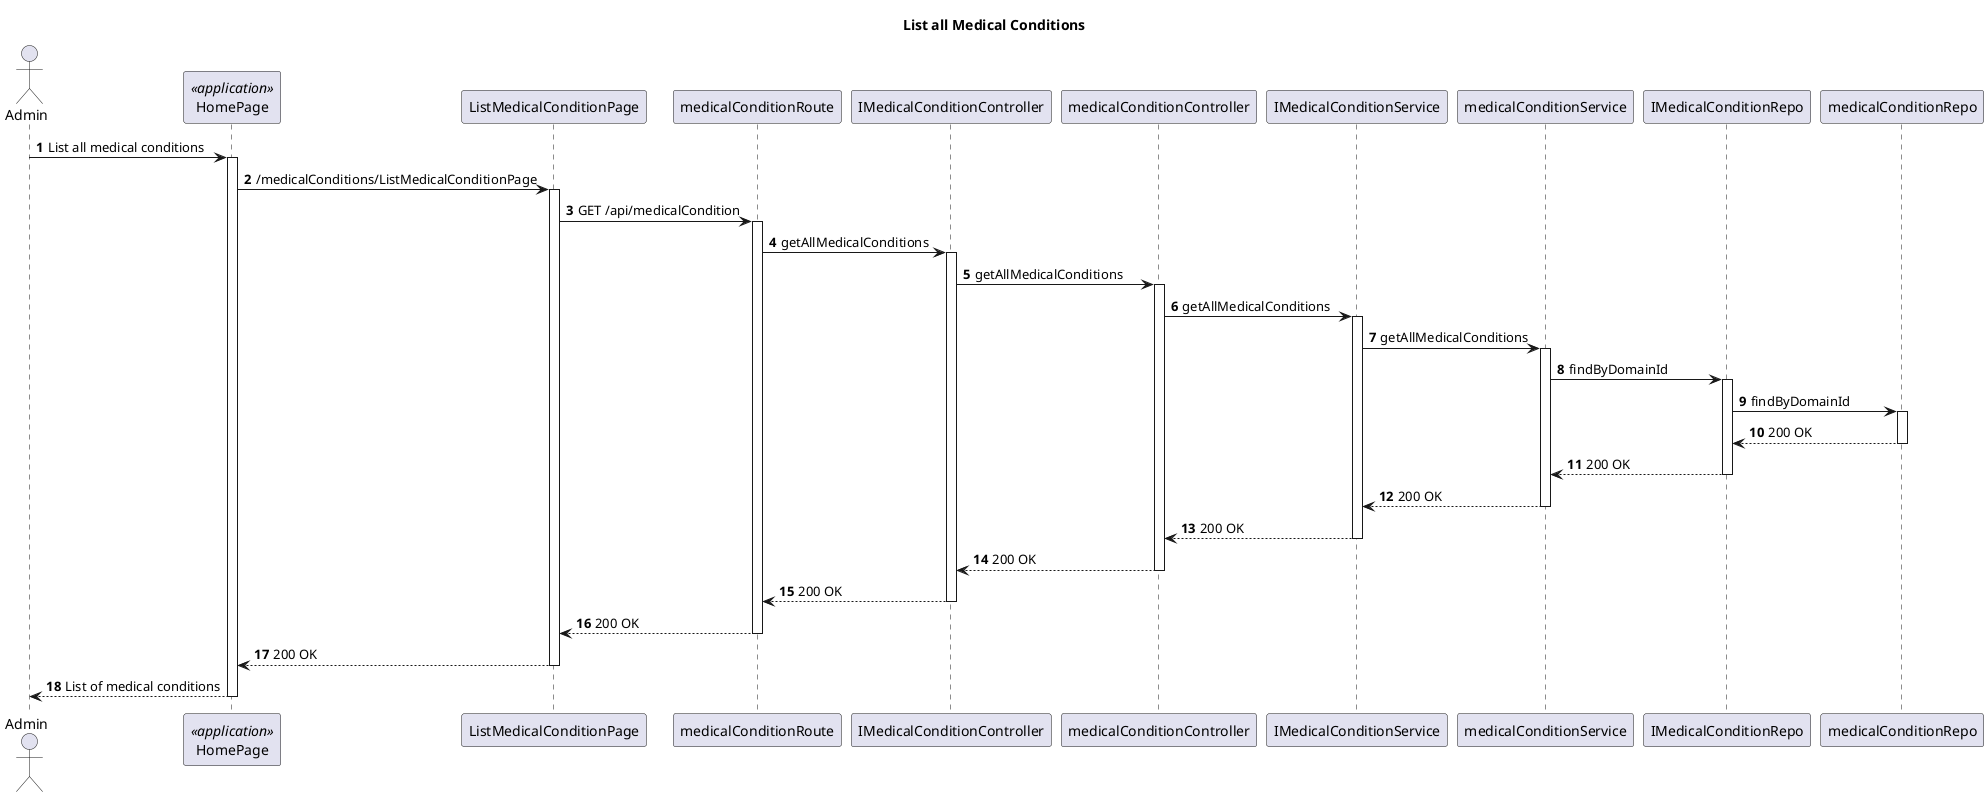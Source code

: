@startuml
'https://plantuml.com/sequence-diagram

title List all Medical Conditions

autonumber

actor Admin as ad
participant "HomePage" as home <<application>>
participant ListMedicalConditionPage as page
participant medicalConditionRoute as route
participant IMedicalConditionController as con1
participant medicalConditionController as con2
participant IMedicalConditionService as ser1
participant medicalConditionService as ser2
participant IMedicalConditionRepo as repo1
participant medicalConditionRepo as repo2


ad -> home: List all medical conditions
activate home 
home -> page: /medicalConditions/ListMedicalConditionPage
activate page
page -> route: GET /api/medicalCondition
activate route
route -> con1: getAllMedicalConditions
activate con1
con1 -> con2: getAllMedicalConditions
activate con2
con2 -> ser1: getAllMedicalConditions
activate ser1
ser1 -> ser2: getAllMedicalConditions
activate ser2
ser2 -> repo1: findByDomainId
activate repo1
repo1 -> repo2: findByDomainId
activate repo2
repo2 --> repo1: 200 OK
deactivate repo2
repo1 --> ser2: 200 OK
deactivate repo1
ser2 --> ser1: 200 OK
deactivate ser2
ser1 --> con2: 200 OK
deactivate ser1
con2 --> con1: 200 OK
deactivate con2
con1 --> route: 200 OK
deactivate con1
route --> page: 200 OK
deactivate route
page --> home: 200 OK
deactivate page
home --> ad: List of medical conditions
deactivate home






@enduml